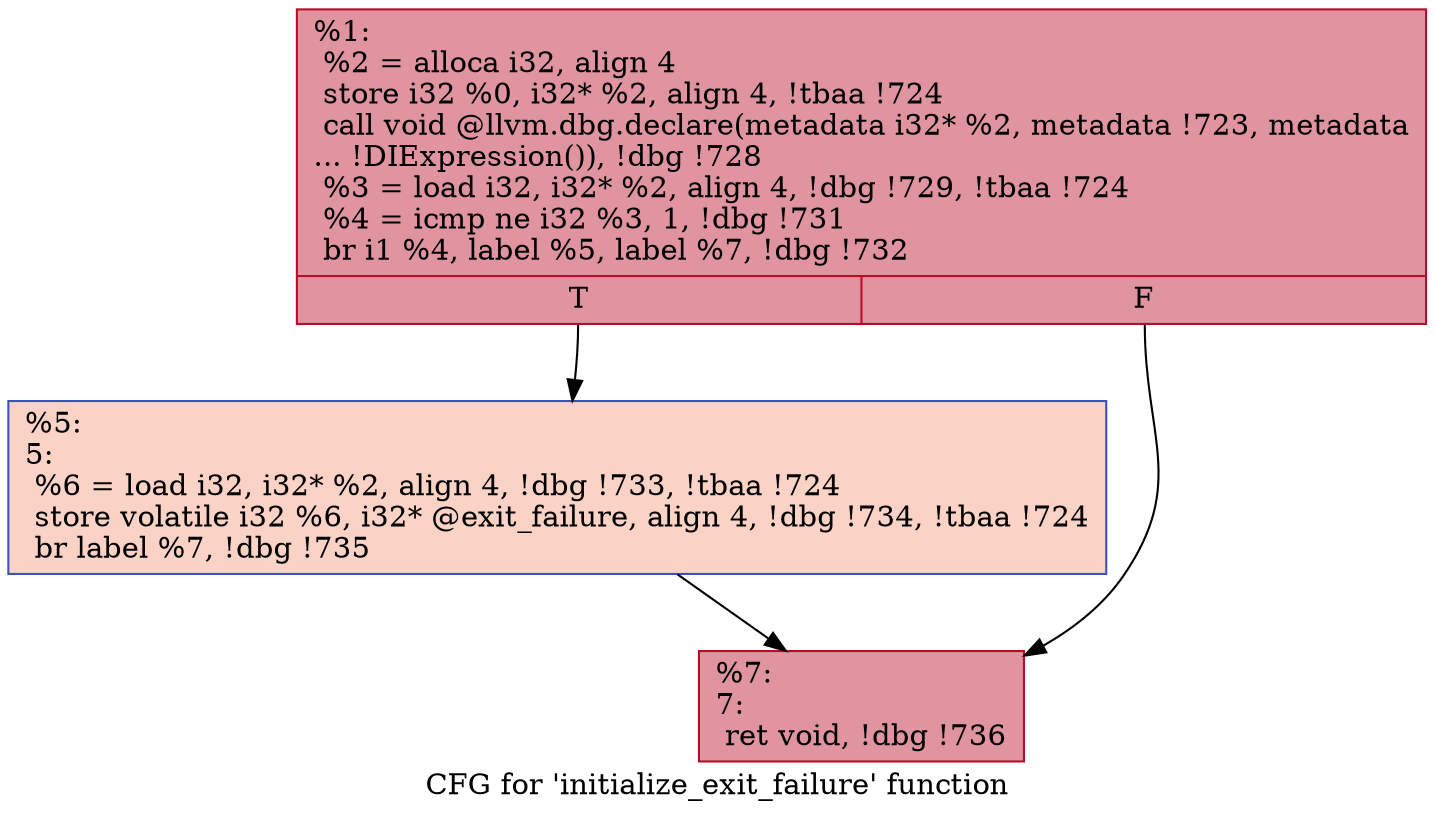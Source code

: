 digraph "CFG for 'initialize_exit_failure' function" {
	label="CFG for 'initialize_exit_failure' function";

	Node0x103b640 [shape=record,color="#b70d28ff", style=filled, fillcolor="#b70d2870",label="{%1:\l  %2 = alloca i32, align 4\l  store i32 %0, i32* %2, align 4, !tbaa !724\l  call void @llvm.dbg.declare(metadata i32* %2, metadata !723, metadata\l... !DIExpression()), !dbg !728\l  %3 = load i32, i32* %2, align 4, !dbg !729, !tbaa !724\l  %4 = icmp ne i32 %3, 1, !dbg !731\l  br i1 %4, label %5, label %7, !dbg !732\l|{<s0>T|<s1>F}}"];
	Node0x103b640:s0 -> Node0x1014cf0;
	Node0x103b640:s1 -> Node0x1014d40;
	Node0x1014cf0 [shape=record,color="#3d50c3ff", style=filled, fillcolor="#f59c7d70",label="{%5:\l5:                                                \l  %6 = load i32, i32* %2, align 4, !dbg !733, !tbaa !724\l  store volatile i32 %6, i32* @exit_failure, align 4, !dbg !734, !tbaa !724\l  br label %7, !dbg !735\l}"];
	Node0x1014cf0 -> Node0x1014d40;
	Node0x1014d40 [shape=record,color="#b70d28ff", style=filled, fillcolor="#b70d2870",label="{%7:\l7:                                                \l  ret void, !dbg !736\l}"];
}
